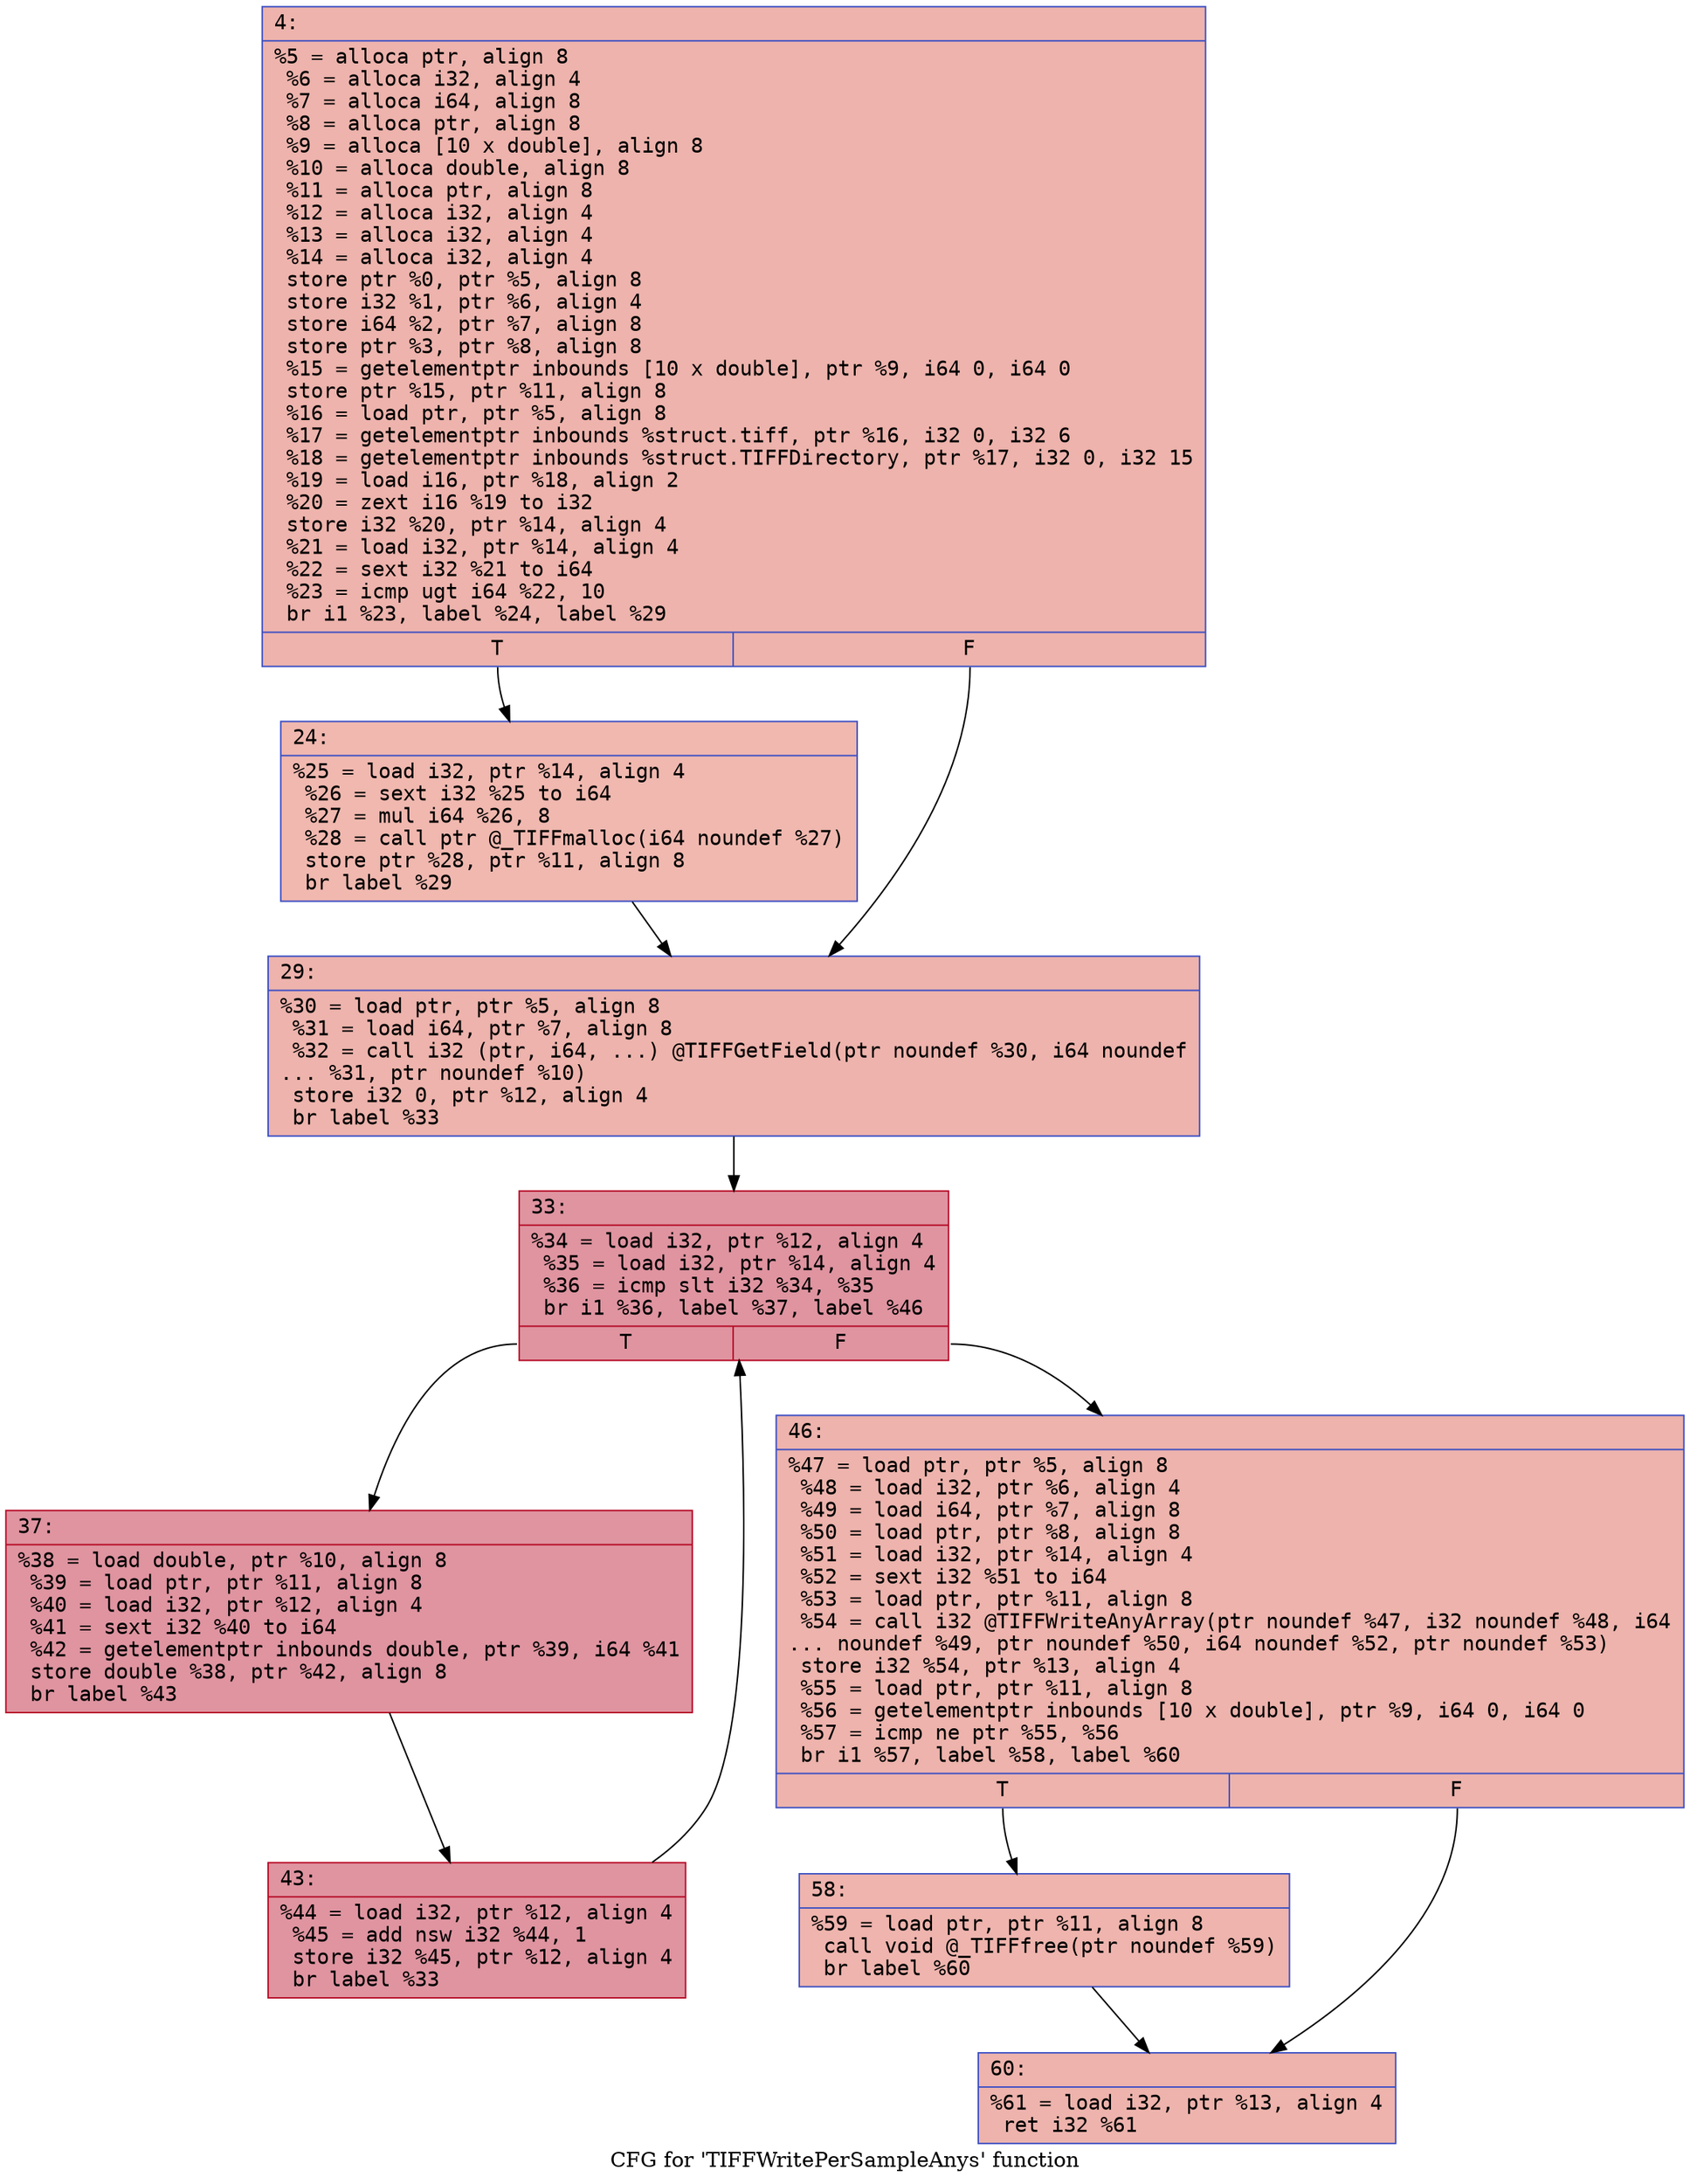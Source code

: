 digraph "CFG for 'TIFFWritePerSampleAnys' function" {
	label="CFG for 'TIFFWritePerSampleAnys' function";

	Node0x6000017e3b60 [shape=record,color="#3d50c3ff", style=filled, fillcolor="#d6524470" fontname="Courier",label="{4:\l|  %5 = alloca ptr, align 8\l  %6 = alloca i32, align 4\l  %7 = alloca i64, align 8\l  %8 = alloca ptr, align 8\l  %9 = alloca [10 x double], align 8\l  %10 = alloca double, align 8\l  %11 = alloca ptr, align 8\l  %12 = alloca i32, align 4\l  %13 = alloca i32, align 4\l  %14 = alloca i32, align 4\l  store ptr %0, ptr %5, align 8\l  store i32 %1, ptr %6, align 4\l  store i64 %2, ptr %7, align 8\l  store ptr %3, ptr %8, align 8\l  %15 = getelementptr inbounds [10 x double], ptr %9, i64 0, i64 0\l  store ptr %15, ptr %11, align 8\l  %16 = load ptr, ptr %5, align 8\l  %17 = getelementptr inbounds %struct.tiff, ptr %16, i32 0, i32 6\l  %18 = getelementptr inbounds %struct.TIFFDirectory, ptr %17, i32 0, i32 15\l  %19 = load i16, ptr %18, align 2\l  %20 = zext i16 %19 to i32\l  store i32 %20, ptr %14, align 4\l  %21 = load i32, ptr %14, align 4\l  %22 = sext i32 %21 to i64\l  %23 = icmp ugt i64 %22, 10\l  br i1 %23, label %24, label %29\l|{<s0>T|<s1>F}}"];
	Node0x6000017e3b60:s0 -> Node0x6000017e3bb0[tooltip="4 -> 24\nProbability 50.00%" ];
	Node0x6000017e3b60:s1 -> Node0x6000017e3c00[tooltip="4 -> 29\nProbability 50.00%" ];
	Node0x6000017e3bb0 [shape=record,color="#3d50c3ff", style=filled, fillcolor="#dc5d4a70" fontname="Courier",label="{24:\l|  %25 = load i32, ptr %14, align 4\l  %26 = sext i32 %25 to i64\l  %27 = mul i64 %26, 8\l  %28 = call ptr @_TIFFmalloc(i64 noundef %27)\l  store ptr %28, ptr %11, align 8\l  br label %29\l}"];
	Node0x6000017e3bb0 -> Node0x6000017e3c00[tooltip="24 -> 29\nProbability 100.00%" ];
	Node0x6000017e3c00 [shape=record,color="#3d50c3ff", style=filled, fillcolor="#d6524470" fontname="Courier",label="{29:\l|  %30 = load ptr, ptr %5, align 8\l  %31 = load i64, ptr %7, align 8\l  %32 = call i32 (ptr, i64, ...) @TIFFGetField(ptr noundef %30, i64 noundef\l... %31, ptr noundef %10)\l  store i32 0, ptr %12, align 4\l  br label %33\l}"];
	Node0x6000017e3c00 -> Node0x6000017e3c50[tooltip="29 -> 33\nProbability 100.00%" ];
	Node0x6000017e3c50 [shape=record,color="#b70d28ff", style=filled, fillcolor="#b70d2870" fontname="Courier",label="{33:\l|  %34 = load i32, ptr %12, align 4\l  %35 = load i32, ptr %14, align 4\l  %36 = icmp slt i32 %34, %35\l  br i1 %36, label %37, label %46\l|{<s0>T|<s1>F}}"];
	Node0x6000017e3c50:s0 -> Node0x6000017e3ca0[tooltip="33 -> 37\nProbability 96.88%" ];
	Node0x6000017e3c50:s1 -> Node0x6000017e3d40[tooltip="33 -> 46\nProbability 3.12%" ];
	Node0x6000017e3ca0 [shape=record,color="#b70d28ff", style=filled, fillcolor="#b70d2870" fontname="Courier",label="{37:\l|  %38 = load double, ptr %10, align 8\l  %39 = load ptr, ptr %11, align 8\l  %40 = load i32, ptr %12, align 4\l  %41 = sext i32 %40 to i64\l  %42 = getelementptr inbounds double, ptr %39, i64 %41\l  store double %38, ptr %42, align 8\l  br label %43\l}"];
	Node0x6000017e3ca0 -> Node0x6000017e3cf0[tooltip="37 -> 43\nProbability 100.00%" ];
	Node0x6000017e3cf0 [shape=record,color="#b70d28ff", style=filled, fillcolor="#b70d2870" fontname="Courier",label="{43:\l|  %44 = load i32, ptr %12, align 4\l  %45 = add nsw i32 %44, 1\l  store i32 %45, ptr %12, align 4\l  br label %33\l}"];
	Node0x6000017e3cf0 -> Node0x6000017e3c50[tooltip="43 -> 33\nProbability 100.00%" ];
	Node0x6000017e3d40 [shape=record,color="#3d50c3ff", style=filled, fillcolor="#d6524470" fontname="Courier",label="{46:\l|  %47 = load ptr, ptr %5, align 8\l  %48 = load i32, ptr %6, align 4\l  %49 = load i64, ptr %7, align 8\l  %50 = load ptr, ptr %8, align 8\l  %51 = load i32, ptr %14, align 4\l  %52 = sext i32 %51 to i64\l  %53 = load ptr, ptr %11, align 8\l  %54 = call i32 @TIFFWriteAnyArray(ptr noundef %47, i32 noundef %48, i64\l... noundef %49, ptr noundef %50, i64 noundef %52, ptr noundef %53)\l  store i32 %54, ptr %13, align 4\l  %55 = load ptr, ptr %11, align 8\l  %56 = getelementptr inbounds [10 x double], ptr %9, i64 0, i64 0\l  %57 = icmp ne ptr %55, %56\l  br i1 %57, label %58, label %60\l|{<s0>T|<s1>F}}"];
	Node0x6000017e3d40:s0 -> Node0x6000017e3d90[tooltip="46 -> 58\nProbability 62.50%" ];
	Node0x6000017e3d40:s1 -> Node0x6000017e3de0[tooltip="46 -> 60\nProbability 37.50%" ];
	Node0x6000017e3d90 [shape=record,color="#3d50c3ff", style=filled, fillcolor="#d8564670" fontname="Courier",label="{58:\l|  %59 = load ptr, ptr %11, align 8\l  call void @_TIFFfree(ptr noundef %59)\l  br label %60\l}"];
	Node0x6000017e3d90 -> Node0x6000017e3de0[tooltip="58 -> 60\nProbability 100.00%" ];
	Node0x6000017e3de0 [shape=record,color="#3d50c3ff", style=filled, fillcolor="#d6524470" fontname="Courier",label="{60:\l|  %61 = load i32, ptr %13, align 4\l  ret i32 %61\l}"];
}
